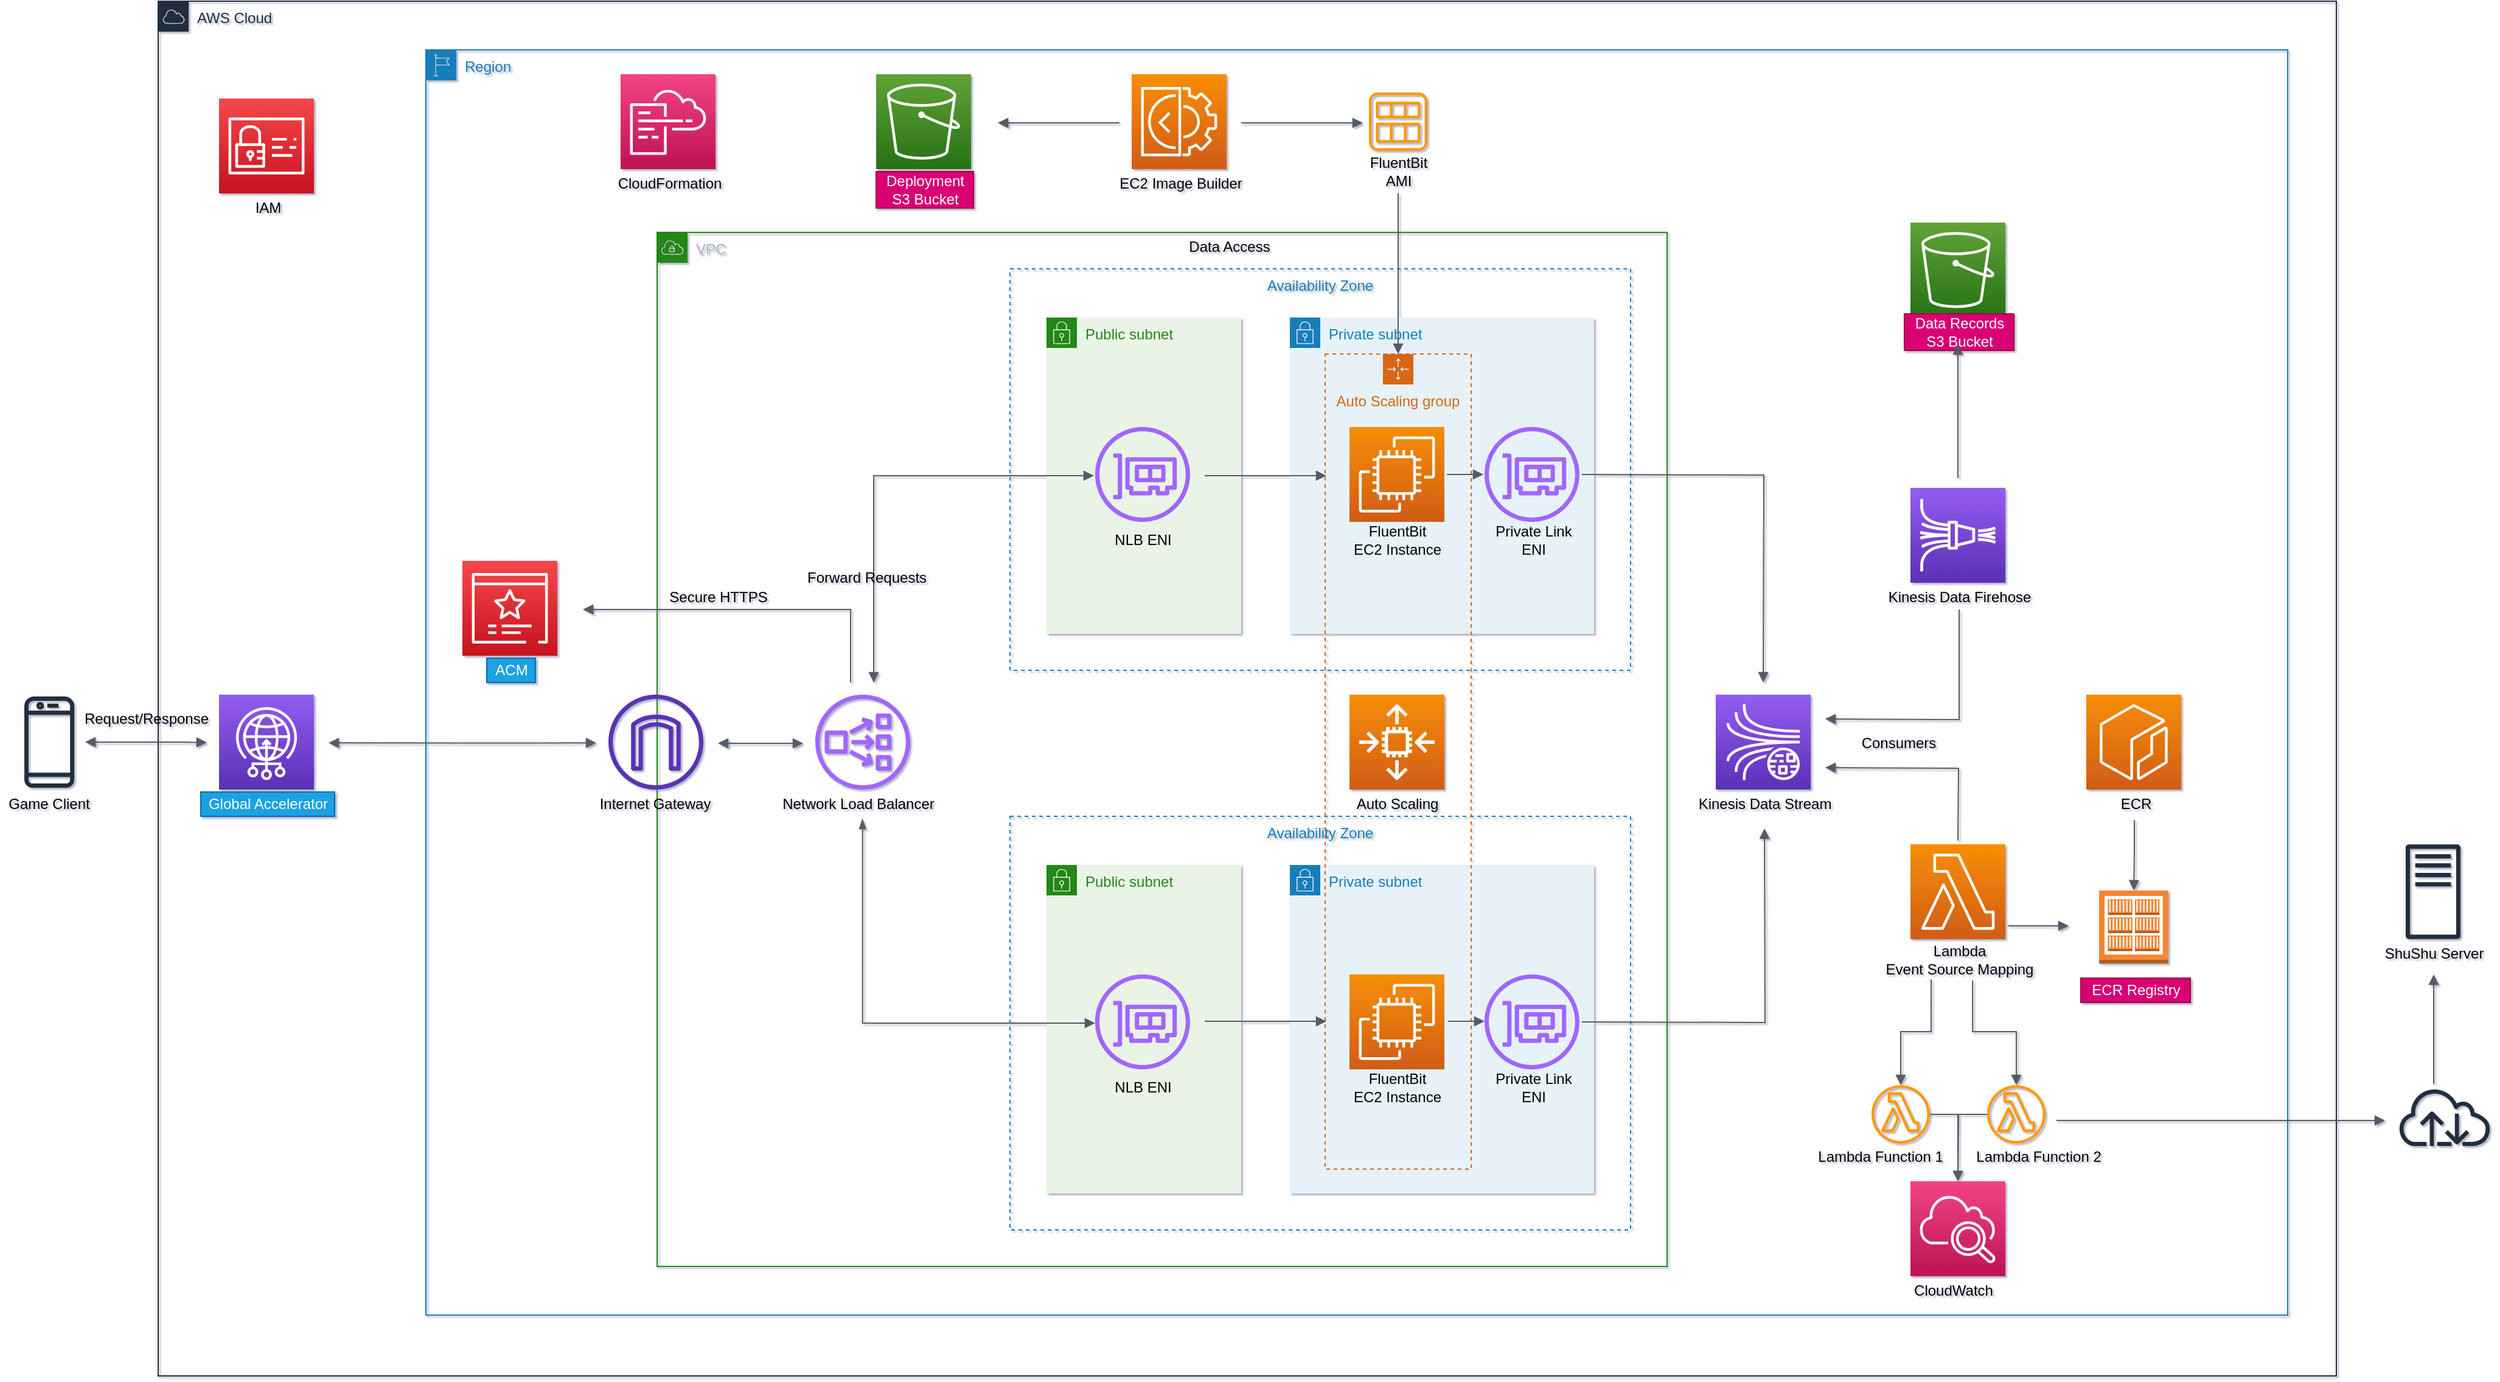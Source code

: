 <mxfile version="15.4.0" type="device"><diagram id="oM9d7TpQ21V_8b6BZ9Dz" name="Page-1"><mxGraphModel dx="1200" dy="800" grid="1" gridSize="10" guides="1" tooltips="1" connect="1" arrows="1" fold="1" page="1" pageScale="1" pageWidth="200000" pageHeight="200000" math="0" shadow="1"><root><mxCell id="0"/><mxCell id="cVVjXSTc7VcKOAbmypUB-45" value="Layer 0 - AWS" style="locked=1;" parent="0"/><mxCell id="cVVjXSTc7VcKOAbmypUB-49" value="AWS Cloud" style="points=[[0,0],[0.25,0],[0.5,0],[0.75,0],[1,0],[1,0.25],[1,0.5],[1,0.75],[1,1],[0.75,1],[0.5,1],[0.25,1],[0,1],[0,0.75],[0,0.5],[0,0.25]];outlineConnect=0;gradientColor=none;html=1;whiteSpace=wrap;fontSize=12;fontStyle=0;shape=mxgraph.aws4.group;grIcon=mxgraph.aws4.group_aws_cloud;strokeColor=#232F3E;fillColor=none;verticalAlign=top;align=left;spacingLeft=30;fontColor=#232F3E;dashed=0;shadow=0;" parent="cVVjXSTc7VcKOAbmypUB-45" vertex="1"><mxGeometry x="2270" y="1240" width="1790" height="1130" as="geometry"/></mxCell><mxCell id="WE5srLcFB4wfGxk5OwJe-24" value="" style="sketch=0;outlineConnect=0;fontColor=#232F3E;gradientColor=none;fillColor=#232F3E;strokeColor=none;dashed=0;verticalLabelPosition=bottom;verticalAlign=top;align=center;html=1;fontSize=12;fontStyle=0;aspect=fixed;pointerEvents=1;shape=mxgraph.aws4.mobile_client;" vertex="1" parent="cVVjXSTc7VcKOAbmypUB-45"><mxGeometry x="2160" y="1810" width="41" height="78" as="geometry"/></mxCell><mxCell id="cVVjXSTc7VcKOAbmypUB-133" value="Layer 1 - Region" style="locked=1;" parent="0"/><mxCell id="cVVjXSTc7VcKOAbmypUB-134" value="Region" style="points=[[0,0],[0.25,0],[0.5,0],[0.75,0],[1,0],[1,0.25],[1,0.5],[1,0.75],[1,1],[0.75,1],[0.5,1],[0.25,1],[0,1],[0,0.75],[0,0.5],[0,0.25]];outlineConnect=0;gradientColor=none;html=1;whiteSpace=wrap;fontSize=12;fontStyle=0;shape=mxgraph.aws4.group;grIcon=mxgraph.aws4.group_region;strokeColor=#147EBA;fillColor=none;verticalAlign=top;align=left;spacingLeft=30;fontColor=#147EBA;dashed=0;shadow=0;" parent="cVVjXSTc7VcKOAbmypUB-133" vertex="1"><mxGeometry x="2490" y="1280" width="1530" height="1040" as="geometry"/></mxCell><mxCell id="WE5srLcFB4wfGxk5OwJe-25" value="" style="sketch=0;points=[[0,0,0],[0.25,0,0],[0.5,0,0],[0.75,0,0],[1,0,0],[0,1,0],[0.25,1,0],[0.5,1,0],[0.75,1,0],[1,1,0],[0,0.25,0],[0,0.5,0],[0,0.75,0],[1,0.25,0],[1,0.5,0],[1,0.75,0]];outlineConnect=0;fontColor=#232F3E;gradientColor=#F78E04;gradientDirection=north;fillColor=#D05C17;strokeColor=#ffffff;dashed=0;verticalLabelPosition=bottom;verticalAlign=top;align=center;html=1;fontSize=12;fontStyle=0;aspect=fixed;shape=mxgraph.aws4.resourceIcon;resIcon=mxgraph.aws4.ec2_image_builder;" vertex="1" parent="cVVjXSTc7VcKOAbmypUB-133"><mxGeometry x="3070" y="1300" width="78" height="78" as="geometry"/></mxCell><mxCell id="WE5srLcFB4wfGxk5OwJe-26" value="" style="sketch=0;outlineConnect=0;fontColor=#232F3E;gradientColor=none;fillColor=#FF9900;strokeColor=none;dashed=0;verticalLabelPosition=bottom;verticalAlign=top;align=center;html=1;fontSize=12;fontStyle=0;aspect=fixed;pointerEvents=1;shape=mxgraph.aws4.ami;" vertex="1" parent="cVVjXSTc7VcKOAbmypUB-133"><mxGeometry x="3265" y="1315" width="48" height="48" as="geometry"/></mxCell><mxCell id="WE5srLcFB4wfGxk5OwJe-31" value="" style="edgeStyle=orthogonalEdgeStyle;html=1;endArrow=block;elbow=vertical;startArrow=none;endFill=1;strokeColor=#545B64;rounded=0;" edge="1" parent="cVVjXSTc7VcKOAbmypUB-133"><mxGeometry width="100" relative="1" as="geometry"><mxPoint x="3160" y="1340" as="sourcePoint"/><mxPoint x="3260" y="1340" as="targetPoint"/></mxGeometry></mxCell><mxCell id="WE5srLcFB4wfGxk5OwJe-32" value="" style="edgeStyle=orthogonalEdgeStyle;html=1;endArrow=none;elbow=vertical;startArrow=block;startFill=1;strokeColor=#545B64;rounded=0;" edge="1" parent="cVVjXSTc7VcKOAbmypUB-133"><mxGeometry width="100" relative="1" as="geometry"><mxPoint x="2960" y="1340" as="sourcePoint"/><mxPoint x="3060" y="1340" as="targetPoint"/></mxGeometry></mxCell><mxCell id="cVVjXSTc7VcKOAbmypUB-46" value="Layer 2 - VPC" style="locked=1;" parent="0"/><mxCell id="cVVjXSTc7VcKOAbmypUB-52" value="VPC" style="points=[[0,0],[0.25,0],[0.5,0],[0.75,0],[1,0],[1,0.25],[1,0.5],[1,0.75],[1,1],[0.75,1],[0.5,1],[0.25,1],[0,1],[0,0.75],[0,0.5],[0,0.25]];outlineConnect=0;gradientColor=none;html=1;whiteSpace=wrap;fontSize=12;fontStyle=0;shape=mxgraph.aws4.group;grIcon=mxgraph.aws4.group_vpc;strokeColor=#248814;fillColor=none;verticalAlign=top;align=left;spacingLeft=30;fontColor=#AAB7B8;dashed=0;shadow=0;" parent="cVVjXSTc7VcKOAbmypUB-46" vertex="1"><mxGeometry x="2680" y="1430" width="830" height="850" as="geometry"/></mxCell><mxCell id="cVVjXSTc7VcKOAbmypUB-47" value="Layer 3 - AZs" style="locked=1;" parent="0"/><mxCell id="cVVjXSTc7VcKOAbmypUB-53" value="Availability Zone" style="fillColor=none;strokeColor=#147EBA;dashed=1;verticalAlign=top;fontStyle=0;fontColor=#147EBA;shadow=0;" parent="cVVjXSTc7VcKOAbmypUB-47" vertex="1"><mxGeometry x="2970" y="1460" width="510" height="330" as="geometry"/></mxCell><mxCell id="cVVjXSTc7VcKOAbmypUB-69" value="Availability Zone" style="fillColor=none;strokeColor=#147EBA;dashed=1;verticalAlign=top;fontStyle=0;fontColor=#147EBA;shadow=0;" parent="cVVjXSTc7VcKOAbmypUB-47" vertex="1"><mxGeometry x="2970" y="1910" width="510" height="340" as="geometry"/></mxCell><mxCell id="cVVjXSTc7VcKOAbmypUB-48" value="Layer 4 - Subnets" style="locked=1;" parent="0"/><mxCell id="cVVjXSTc7VcKOAbmypUB-57" value="Public subnet" style="points=[[0,0],[0.25,0],[0.5,0],[0.75,0],[1,0],[1,0.25],[1,0.5],[1,0.75],[1,1],[0.75,1],[0.5,1],[0.25,1],[0,1],[0,0.75],[0,0.5],[0,0.25]];outlineConnect=0;gradientColor=none;html=1;whiteSpace=wrap;fontSize=12;fontStyle=0;shape=mxgraph.aws4.group;grIcon=mxgraph.aws4.group_security_group;grStroke=0;strokeColor=#248814;fillColor=#E9F3E6;verticalAlign=top;align=left;spacingLeft=30;fontColor=#248814;dashed=0;shadow=0;" parent="cVVjXSTc7VcKOAbmypUB-48" vertex="1"><mxGeometry x="3000" y="1500" width="160" height="260" as="geometry"/></mxCell><mxCell id="cVVjXSTc7VcKOAbmypUB-58" value="Private subnet" style="points=[[0,0],[0.25,0],[0.5,0],[0.75,0],[1,0],[1,0.25],[1,0.5],[1,0.75],[1,1],[0.75,1],[0.5,1],[0.25,1],[0,1],[0,0.75],[0,0.5],[0,0.25]];outlineConnect=0;gradientColor=none;html=1;whiteSpace=wrap;fontSize=12;fontStyle=0;shape=mxgraph.aws4.group;grIcon=mxgraph.aws4.group_security_group;grStroke=0;strokeColor=#147EBA;fillColor=#E6F2F8;verticalAlign=top;align=left;spacingLeft=30;fontColor=#147EBA;dashed=0;shadow=0;" parent="cVVjXSTc7VcKOAbmypUB-48" vertex="1"><mxGeometry x="3200" y="1500" width="250" height="260" as="geometry"/></mxCell><mxCell id="cVVjXSTc7VcKOAbmypUB-70" value="Private subnet" style="points=[[0,0],[0.25,0],[0.5,0],[0.75,0],[1,0],[1,0.25],[1,0.5],[1,0.75],[1,1],[0.75,1],[0.5,1],[0.25,1],[0,1],[0,0.75],[0,0.5],[0,0.25]];outlineConnect=0;gradientColor=none;html=1;whiteSpace=wrap;fontSize=12;fontStyle=0;shape=mxgraph.aws4.group;grIcon=mxgraph.aws4.group_security_group;grStroke=0;strokeColor=#147EBA;fillColor=#E6F2F8;verticalAlign=top;align=left;spacingLeft=30;fontColor=#147EBA;dashed=0;shadow=0;" parent="cVVjXSTc7VcKOAbmypUB-48" vertex="1"><mxGeometry x="3200" y="1950" width="250" height="270" as="geometry"/></mxCell><mxCell id="cVVjXSTc7VcKOAbmypUB-96" value="Public subnet" style="points=[[0,0],[0.25,0],[0.5,0],[0.75,0],[1,0],[1,0.25],[1,0.5],[1,0.75],[1,1],[0.75,1],[0.5,1],[0.25,1],[0,1],[0,0.75],[0,0.5],[0,0.25]];outlineConnect=0;gradientColor=none;html=1;whiteSpace=wrap;fontSize=12;fontStyle=0;shape=mxgraph.aws4.group;grIcon=mxgraph.aws4.group_security_group;grStroke=0;strokeColor=#248814;fillColor=#E9F3E6;verticalAlign=top;align=left;spacingLeft=30;fontColor=#248814;dashed=0;shadow=0;" parent="cVVjXSTc7VcKOAbmypUB-48" vertex="1"><mxGeometry x="3000" y="1950" width="160" height="270" as="geometry"/></mxCell><mxCell id="cVVjXSTc7VcKOAbmypUB-60" value="Layer 5 - ASGs" style="locked=1;" parent="0"/><mxCell id="cVVjXSTc7VcKOAbmypUB-61" value="Auto Scaling group" style="points=[[0,0],[0.25,0],[0.5,0],[0.75,0],[1,0],[1,0.25],[1,0.5],[1,0.75],[1,1],[0.75,1],[0.5,1],[0.25,1],[0,1],[0,0.75],[0,0.5],[0,0.25]];outlineConnect=0;gradientColor=none;html=1;whiteSpace=wrap;fontSize=12;fontStyle=0;shape=mxgraph.aws4.groupCenter;grIcon=mxgraph.aws4.group_auto_scaling_group;grStroke=1;strokeColor=#D86613;fillColor=none;verticalAlign=top;align=center;fontColor=#D86613;dashed=1;spacingTop=25;shadow=0;" parent="cVVjXSTc7VcKOAbmypUB-60" vertex="1"><mxGeometry x="3229" y="1530" width="120" height="670" as="geometry"/></mxCell><mxCell id="cVVjXSTc7VcKOAbmypUB-62" value="Layer 6 - Services" style="" parent="0"/><mxCell id="cVVjXSTc7VcKOAbmypUB-65" value="" style="outlineConnect=0;fontColor=#232F3E;gradientColor=#F78E04;gradientDirection=north;fillColor=#D05C17;strokeColor=#ffffff;dashed=0;verticalLabelPosition=bottom;verticalAlign=top;align=center;html=1;fontSize=12;fontStyle=0;aspect=fixed;shape=mxgraph.aws4.resourceIcon;resIcon=mxgraph.aws4.ec2;shadow=0;" parent="cVVjXSTc7VcKOAbmypUB-62" vertex="1"><mxGeometry x="3249" y="1590" width="78" height="78" as="geometry"/></mxCell><mxCell id="cVVjXSTc7VcKOAbmypUB-106" value="" style="outlineConnect=0;fontColor=#232F3E;gradientColor=#F78E04;gradientDirection=north;fillColor=#D05C17;strokeColor=#ffffff;dashed=0;verticalLabelPosition=bottom;verticalAlign=top;align=center;html=1;fontSize=12;fontStyle=0;aspect=fixed;shape=mxgraph.aws4.resourceIcon;resIcon=mxgraph.aws4.ec2;shadow=0;" parent="cVVjXSTc7VcKOAbmypUB-62" vertex="1"><mxGeometry x="3249" y="2040" width="78" height="78" as="geometry"/></mxCell><mxCell id="cVVjXSTc7VcKOAbmypUB-111" value="" style="outlineConnect=0;fontColor=#232F3E;gradientColor=#F78E04;gradientDirection=north;fillColor=#D05C17;strokeColor=#ffffff;dashed=0;verticalLabelPosition=bottom;verticalAlign=top;align=center;html=1;fontSize=12;fontStyle=0;aspect=fixed;shape=mxgraph.aws4.resourceIcon;resIcon=mxgraph.aws4.auto_scaling2;shadow=0;" parent="cVVjXSTc7VcKOAbmypUB-62" vertex="1"><mxGeometry x="3249" y="1810" width="78" height="78" as="geometry"/></mxCell><mxCell id="cVVjXSTc7VcKOAbmypUB-130" value="" style="outlineConnect=0;fontColor=#232F3E;gradientColor=none;fillColor=#5A30B5;strokeColor=none;dashed=0;verticalLabelPosition=bottom;verticalAlign=top;align=center;html=1;fontSize=12;fontStyle=0;aspect=fixed;pointerEvents=1;shape=mxgraph.aws4.internet_gateway;shadow=0;" parent="cVVjXSTc7VcKOAbmypUB-62" vertex="1"><mxGeometry x="2640" y="1810" width="78" height="78" as="geometry"/></mxCell><mxCell id="cVVjXSTc7VcKOAbmypUB-142" value="" style="outlineConnect=0;fontColor=#232F3E;gradientColor=#60A337;gradientDirection=north;fillColor=#277116;strokeColor=#ffffff;dashed=0;verticalLabelPosition=bottom;verticalAlign=top;align=center;html=1;fontSize=12;fontStyle=0;aspect=fixed;shape=mxgraph.aws4.resourceIcon;resIcon=mxgraph.aws4.s3;shadow=0;" parent="cVVjXSTc7VcKOAbmypUB-62" vertex="1"><mxGeometry x="3710" y="1422" width="78" height="78" as="geometry"/></mxCell><mxCell id="cVVjXSTc7VcKOAbmypUB-150" value="" style="outlineConnect=0;fontColor=#232F3E;gradientColor=#F54749;gradientDirection=north;fillColor=#C7131F;strokeColor=#ffffff;dashed=0;verticalLabelPosition=bottom;verticalAlign=top;align=center;html=1;fontSize=12;fontStyle=0;aspect=fixed;shape=mxgraph.aws4.resourceIcon;resIcon=mxgraph.aws4.certificate_manager_3;shadow=0;" parent="cVVjXSTc7VcKOAbmypUB-62" vertex="1"><mxGeometry x="2520" y="1700" width="78" height="78" as="geometry"/></mxCell><mxCell id="cVVjXSTc7VcKOAbmypUB-177" value="" style="outlineConnect=0;fontColor=#232F3E;gradientColor=#F54749;gradientDirection=north;fillColor=#C7131F;strokeColor=#ffffff;dashed=0;verticalLabelPosition=bottom;verticalAlign=top;align=center;html=1;fontSize=12;fontStyle=0;aspect=fixed;shape=mxgraph.aws4.resourceIcon;resIcon=mxgraph.aws4.identity_and_access_management;shadow=0;" parent="cVVjXSTc7VcKOAbmypUB-62" vertex="1"><mxGeometry x="2320" y="1320" width="78" height="78" as="geometry"/></mxCell><mxCell id="cVVjXSTc7VcKOAbmypUB-178" value="" style="outlineConnect=0;fontColor=#232F3E;gradientColor=#F34482;gradientDirection=north;fillColor=#BC1356;strokeColor=#ffffff;dashed=0;verticalLabelPosition=bottom;verticalAlign=top;align=center;html=1;fontSize=12;fontStyle=0;aspect=fixed;shape=mxgraph.aws4.resourceIcon;resIcon=mxgraph.aws4.cloudformation;shadow=0;" parent="cVVjXSTc7VcKOAbmypUB-62" vertex="1"><mxGeometry x="2650" y="1300" width="78" height="78" as="geometry"/></mxCell><mxCell id="WE5srLcFB4wfGxk5OwJe-0" value="" style="sketch=0;outlineConnect=0;fontColor=#232F3E;gradientColor=none;fillColor=#A166FF;strokeColor=none;dashed=0;verticalLabelPosition=bottom;verticalAlign=top;align=center;html=1;fontSize=12;fontStyle=0;aspect=fixed;pointerEvents=1;shape=mxgraph.aws4.network_load_balancer;" vertex="1" parent="cVVjXSTc7VcKOAbmypUB-62"><mxGeometry x="2810" y="1810" width="78" height="78" as="geometry"/></mxCell><mxCell id="WE5srLcFB4wfGxk5OwJe-1" value="" style="sketch=0;outlineConnect=0;fontColor=#232F3E;gradientColor=none;fillColor=#A166FF;strokeColor=none;dashed=0;verticalLabelPosition=bottom;verticalAlign=top;align=center;html=1;fontSize=12;fontStyle=0;aspect=fixed;pointerEvents=1;shape=mxgraph.aws4.elastic_network_interface;" vertex="1" parent="cVVjXSTc7VcKOAbmypUB-62"><mxGeometry x="3360" y="1590" width="78" height="78" as="geometry"/></mxCell><mxCell id="WE5srLcFB4wfGxk5OwJe-2" value="" style="sketch=0;points=[[0,0,0],[0.25,0,0],[0.5,0,0],[0.75,0,0],[1,0,0],[0,1,0],[0.25,1,0],[0.5,1,0],[0.75,1,0],[1,1,0],[0,0.25,0],[0,0.5,0],[0,0.75,0],[1,0.25,0],[1,0.5,0],[1,0.75,0]];outlineConnect=0;fontColor=#232F3E;gradientColor=#945DF2;gradientDirection=north;fillColor=#5A30B5;strokeColor=#ffffff;dashed=0;verticalLabelPosition=bottom;verticalAlign=top;align=center;html=1;fontSize=12;fontStyle=0;aspect=fixed;shape=mxgraph.aws4.resourceIcon;resIcon=mxgraph.aws4.kinesis_data_streams;" vertex="1" parent="cVVjXSTc7VcKOAbmypUB-62"><mxGeometry x="3550" y="1810" width="78" height="78" as="geometry"/></mxCell><mxCell id="WE5srLcFB4wfGxk5OwJe-3" value="" style="sketch=0;points=[[0,0,0],[0.25,0,0],[0.5,0,0],[0.75,0,0],[1,0,0],[0,1,0],[0.25,1,0],[0.5,1,0],[0.75,1,0],[1,1,0],[0,0.25,0],[0,0.5,0],[0,0.75,0],[1,0.25,0],[1,0.5,0],[1,0.75,0]];outlineConnect=0;fontColor=#232F3E;gradientColor=#945DF2;gradientDirection=north;fillColor=#5A30B5;strokeColor=#ffffff;dashed=0;verticalLabelPosition=bottom;verticalAlign=top;align=center;html=1;fontSize=12;fontStyle=0;aspect=fixed;shape=mxgraph.aws4.resourceIcon;resIcon=mxgraph.aws4.kinesis_data_firehose;" vertex="1" parent="cVVjXSTc7VcKOAbmypUB-62"><mxGeometry x="3710" y="1640" width="78" height="78" as="geometry"/></mxCell><mxCell id="WE5srLcFB4wfGxk5OwJe-4" value="" style="sketch=0;points=[[0,0,0],[0.25,0,0],[0.5,0,0],[0.75,0,0],[1,0,0],[0,1,0],[0.25,1,0],[0.5,1,0],[0.75,1,0],[1,1,0],[0,0.25,0],[0,0.5,0],[0,0.75,0],[1,0.25,0],[1,0.5,0],[1,0.75,0]];outlineConnect=0;fontColor=#232F3E;gradientColor=#F78E04;gradientDirection=north;fillColor=#D05C17;strokeColor=#ffffff;dashed=0;verticalLabelPosition=bottom;verticalAlign=top;align=center;html=1;fontSize=12;fontStyle=0;aspect=fixed;shape=mxgraph.aws4.resourceIcon;resIcon=mxgraph.aws4.lambda;" vertex="1" parent="cVVjXSTc7VcKOAbmypUB-62"><mxGeometry x="3710" y="1933" width="78" height="78" as="geometry"/></mxCell><mxCell id="WE5srLcFB4wfGxk5OwJe-6" value="" style="sketch=0;outlineConnect=0;fontColor=#232F3E;gradientColor=none;fillColor=#FF9900;strokeColor=none;dashed=0;verticalLabelPosition=bottom;verticalAlign=top;align=center;html=1;fontSize=12;fontStyle=0;aspect=fixed;pointerEvents=1;shape=mxgraph.aws4.lambda_function;" vertex="1" parent="cVVjXSTc7VcKOAbmypUB-62"><mxGeometry x="3678" y="2131" width="48" height="48" as="geometry"/></mxCell><mxCell id="WE5srLcFB4wfGxk5OwJe-7" value="" style="sketch=0;outlineConnect=0;fontColor=#232F3E;gradientColor=none;fillColor=#FF9900;strokeColor=none;dashed=0;verticalLabelPosition=bottom;verticalAlign=top;align=center;html=1;fontSize=12;fontStyle=0;aspect=fixed;pointerEvents=1;shape=mxgraph.aws4.lambda_function;" vertex="1" parent="cVVjXSTc7VcKOAbmypUB-62"><mxGeometry x="3773" y="2131" width="48" height="48" as="geometry"/></mxCell><mxCell id="WE5srLcFB4wfGxk5OwJe-8" value="" style="sketch=0;outlineConnect=0;fontColor=#232F3E;gradientColor=none;fillColor=#A166FF;strokeColor=none;dashed=0;verticalLabelPosition=bottom;verticalAlign=top;align=center;html=1;fontSize=12;fontStyle=0;aspect=fixed;pointerEvents=1;shape=mxgraph.aws4.elastic_network_interface;" vertex="1" parent="cVVjXSTc7VcKOAbmypUB-62"><mxGeometry x="3360" y="2040" width="78" height="78" as="geometry"/></mxCell><mxCell id="WE5srLcFB4wfGxk5OwJe-9" value="" style="edgeStyle=orthogonalEdgeStyle;html=1;endArrow=block;elbow=vertical;startArrow=none;endFill=1;strokeColor=#545B64;rounded=0;" edge="1" parent="cVVjXSTc7VcKOAbmypUB-62"><mxGeometry width="100" relative="1" as="geometry"><mxPoint x="3329" y="1629" as="sourcePoint"/><mxPoint x="3359" y="1629" as="targetPoint"/></mxGeometry></mxCell><mxCell id="WE5srLcFB4wfGxk5OwJe-11" value="" style="edgeStyle=orthogonalEdgeStyle;html=1;endArrow=block;elbow=vertical;startArrow=none;endFill=1;strokeColor=#545B64;rounded=0;" edge="1" parent="cVVjXSTc7VcKOAbmypUB-62"><mxGeometry width="100" relative="1" as="geometry"><mxPoint x="3330" y="2078.5" as="sourcePoint"/><mxPoint x="3360" y="2078.5" as="targetPoint"/></mxGeometry></mxCell><mxCell id="WE5srLcFB4wfGxk5OwJe-12" value="" style="edgeStyle=orthogonalEdgeStyle;html=1;endArrow=none;elbow=vertical;startArrow=block;endFill=0;strokeColor=#545B64;rounded=0;startFill=1;" edge="1" parent="cVVjXSTc7VcKOAbmypUB-62" target="cVVjXSTc7VcKOAbmypUB-138"><mxGeometry width="100" relative="1" as="geometry"><mxPoint x="3640" y="1830" as="sourcePoint"/><mxPoint x="3740" y="1830" as="targetPoint"/></mxGeometry></mxCell><mxCell id="WE5srLcFB4wfGxk5OwJe-14" value="" style="edgeStyle=orthogonalEdgeStyle;html=1;endArrow=none;elbow=vertical;startArrow=block;endFill=0;strokeColor=#545B64;rounded=0;startFill=1;" edge="1" parent="cVVjXSTc7VcKOAbmypUB-62"><mxGeometry width="100" relative="1" as="geometry"><mxPoint x="3640" y="1870" as="sourcePoint"/><mxPoint x="3749" y="1930" as="targetPoint"/></mxGeometry></mxCell><mxCell id="WE5srLcFB4wfGxk5OwJe-15" value="" style="edgeStyle=orthogonalEdgeStyle;html=1;endArrow=none;elbow=vertical;startArrow=block;startFill=1;strokeColor=#545B64;rounded=0;entryX=0.336;entryY=1.033;entryDx=0;entryDy=0;entryPerimeter=0;" edge="1" parent="cVVjXSTc7VcKOAbmypUB-62" source="WE5srLcFB4wfGxk5OwJe-6" target="WE5srLcFB4wfGxk5OwJe-5"><mxGeometry width="100" relative="1" as="geometry"><mxPoint x="3670" y="2091" as="sourcePoint"/><mxPoint x="3770" y="2091" as="targetPoint"/></mxGeometry></mxCell><mxCell id="WE5srLcFB4wfGxk5OwJe-16" value="" style="edgeStyle=orthogonalEdgeStyle;html=1;endArrow=block;elbow=vertical;startArrow=none;endFill=1;strokeColor=#545B64;rounded=0;exitX=0.579;exitY=1.067;exitDx=0;exitDy=0;exitPerimeter=0;" edge="1" parent="cVVjXSTc7VcKOAbmypUB-62" source="WE5srLcFB4wfGxk5OwJe-5" target="WE5srLcFB4wfGxk5OwJe-7"><mxGeometry width="100" relative="1" as="geometry"><mxPoint x="3760" y="2071" as="sourcePoint"/><mxPoint x="3860" y="2071" as="targetPoint"/></mxGeometry></mxCell><mxCell id="WE5srLcFB4wfGxk5OwJe-17" value="" style="sketch=0;outlineConnect=0;fontColor=#232F3E;gradientColor=none;fillColor=#A166FF;strokeColor=none;dashed=0;verticalLabelPosition=bottom;verticalAlign=top;align=center;html=1;fontSize=12;fontStyle=0;aspect=fixed;pointerEvents=1;shape=mxgraph.aws4.elastic_network_interface;" vertex="1" parent="cVVjXSTc7VcKOAbmypUB-62"><mxGeometry x="3040" y="1590" width="78" height="78" as="geometry"/></mxCell><mxCell id="WE5srLcFB4wfGxk5OwJe-18" value="" style="sketch=0;outlineConnect=0;fontColor=#232F3E;gradientColor=none;fillColor=#A166FF;strokeColor=none;dashed=0;verticalLabelPosition=bottom;verticalAlign=top;align=center;html=1;fontSize=12;fontStyle=0;aspect=fixed;pointerEvents=1;shape=mxgraph.aws4.elastic_network_interface;" vertex="1" parent="cVVjXSTc7VcKOAbmypUB-62"><mxGeometry x="3040" y="2040" width="78" height="78" as="geometry"/></mxCell><mxCell id="WE5srLcFB4wfGxk5OwJe-19" value="" style="edgeStyle=orthogonalEdgeStyle;html=1;endArrow=block;elbow=vertical;startArrow=none;endFill=1;strokeColor=#545B64;rounded=0;" edge="1" parent="cVVjXSTc7VcKOAbmypUB-62"><mxGeometry width="100" relative="1" as="geometry"><mxPoint x="3130" y="1630" as="sourcePoint"/><mxPoint x="3230" y="1630" as="targetPoint"/></mxGeometry></mxCell><mxCell id="WE5srLcFB4wfGxk5OwJe-20" value="" style="edgeStyle=orthogonalEdgeStyle;html=1;endArrow=block;elbow=vertical;startArrow=none;endFill=1;strokeColor=#545B64;rounded=0;" edge="1" parent="cVVjXSTc7VcKOAbmypUB-62"><mxGeometry width="100" relative="1" as="geometry"><mxPoint x="3130" y="2078.5" as="sourcePoint"/><mxPoint x="3230" y="2078.5" as="targetPoint"/></mxGeometry></mxCell><mxCell id="WE5srLcFB4wfGxk5OwJe-21" value="" style="edgeStyle=orthogonalEdgeStyle;html=1;endArrow=none;elbow=vertical;startArrow=block;endFill=0;strokeColor=#545B64;rounded=0;startFill=1;" edge="1" parent="cVVjXSTc7VcKOAbmypUB-62"><mxGeometry width="100" relative="1" as="geometry"><mxPoint x="2619" y="1740" as="sourcePoint"/><mxPoint x="2839" y="1800" as="targetPoint"/><Array as="points"><mxPoint x="2839" y="1740"/><mxPoint x="2839" y="1800"/></Array></mxGeometry></mxCell><mxCell id="WE5srLcFB4wfGxk5OwJe-22" value="" style="sketch=0;points=[[0,0,0],[0.25,0,0],[0.5,0,0],[0.75,0,0],[1,0,0],[0,1,0],[0.25,1,0],[0.5,1,0],[0.75,1,0],[1,1,0],[0,0.25,0],[0,0.5,0],[0,0.75,0],[1,0.25,0],[1,0.5,0],[1,0.75,0]];outlineConnect=0;fontColor=#232F3E;gradientColor=#945DF2;gradientDirection=north;fillColor=#5A30B5;strokeColor=#ffffff;dashed=0;verticalLabelPosition=bottom;verticalAlign=top;align=center;html=1;fontSize=12;fontStyle=0;aspect=fixed;shape=mxgraph.aws4.resourceIcon;resIcon=mxgraph.aws4.global_accelerator;" vertex="1" parent="cVVjXSTc7VcKOAbmypUB-62"><mxGeometry x="2320" y="1810" width="78" height="78" as="geometry"/></mxCell><mxCell id="WE5srLcFB4wfGxk5OwJe-23" value="" style="sketch=0;points=[[0,0,0],[0.25,0,0],[0.5,0,0],[0.75,0,0],[1,0,0],[0,1,0],[0.25,1,0],[0.5,1,0],[0.75,1,0],[1,1,0],[0,0.25,0],[0,0.5,0],[0,0.75,0],[1,0.25,0],[1,0.5,0],[1,0.75,0]];points=[[0,0,0],[0.25,0,0],[0.5,0,0],[0.75,0,0],[1,0,0],[0,1,0],[0.25,1,0],[0.5,1,0],[0.75,1,0],[1,1,0],[0,0.25,0],[0,0.5,0],[0,0.75,0],[1,0.25,0],[1,0.5,0],[1,0.75,0]];outlineConnect=0;fontColor=#232F3E;gradientColor=#F34482;gradientDirection=north;fillColor=#BC1356;strokeColor=#ffffff;dashed=0;verticalLabelPosition=bottom;verticalAlign=top;align=center;html=1;fontSize=12;fontStyle=0;aspect=fixed;shape=mxgraph.aws4.resourceIcon;resIcon=mxgraph.aws4.cloudwatch_2;" vertex="1" parent="cVVjXSTc7VcKOAbmypUB-62"><mxGeometry x="3710" y="2210" width="78" height="78" as="geometry"/></mxCell><mxCell id="WE5srLcFB4wfGxk5OwJe-29" value="" style="outlineConnect=0;fontColor=#232F3E;gradientColor=#60A337;gradientDirection=north;fillColor=#277116;strokeColor=#ffffff;dashed=0;verticalLabelPosition=bottom;verticalAlign=top;align=center;html=1;fontSize=12;fontStyle=0;aspect=fixed;shape=mxgraph.aws4.resourceIcon;resIcon=mxgraph.aws4.s3;shadow=0;" vertex="1" parent="cVVjXSTc7VcKOAbmypUB-62"><mxGeometry x="2860" y="1300" width="78" height="78" as="geometry"/></mxCell><mxCell id="WE5srLcFB4wfGxk5OwJe-42" value="" style="edgeStyle=orthogonalEdgeStyle;html=1;endArrow=block;elbow=vertical;startArrow=none;endFill=1;strokeColor=#545B64;rounded=0;" edge="1" parent="cVVjXSTc7VcKOAbmypUB-62"><mxGeometry width="100" relative="1" as="geometry"><mxPoint x="3790" y="2000" as="sourcePoint"/><mxPoint x="3840" y="2000" as="targetPoint"/></mxGeometry></mxCell><mxCell id="WE5srLcFB4wfGxk5OwJe-43" value="" style="outlineConnect=0;dashed=0;verticalLabelPosition=bottom;verticalAlign=top;align=center;html=1;shape=mxgraph.aws3.ecr_registry;fillColor=#F58534;gradientColor=none;" vertex="1" parent="cVVjXSTc7VcKOAbmypUB-62"><mxGeometry x="3865" y="1971" width="57" height="60" as="geometry"/></mxCell><mxCell id="WE5srLcFB4wfGxk5OwJe-46" value="" style="sketch=0;points=[[0,0,0],[0.25,0,0],[0.5,0,0],[0.75,0,0],[1,0,0],[0,1,0],[0.25,1,0],[0.5,1,0],[0.75,1,0],[1,1,0],[0,0.25,0],[0,0.5,0],[0,0.75,0],[1,0.25,0],[1,0.5,0],[1,0.75,0]];outlineConnect=0;fontColor=#232F3E;gradientColor=#F78E04;gradientDirection=north;fillColor=#D05C17;strokeColor=#ffffff;dashed=0;verticalLabelPosition=bottom;verticalAlign=top;align=center;html=1;fontSize=12;fontStyle=0;aspect=fixed;shape=mxgraph.aws4.resourceIcon;resIcon=mxgraph.aws4.ecr;" vertex="1" parent="cVVjXSTc7VcKOAbmypUB-62"><mxGeometry x="3854.5" y="1810" width="78" height="78" as="geometry"/></mxCell><mxCell id="WE5srLcFB4wfGxk5OwJe-48" value="" style="edgeStyle=orthogonalEdgeStyle;html=1;endArrow=block;elbow=vertical;startArrow=none;endFill=1;strokeColor=#545B64;rounded=0;exitX=0.475;exitY=1.15;exitDx=0;exitDy=0;exitPerimeter=0;" edge="1" parent="cVVjXSTc7VcKOAbmypUB-62" source="WE5srLcFB4wfGxk5OwJe-47" target="WE5srLcFB4wfGxk5OwJe-43"><mxGeometry width="100" relative="1" as="geometry"><mxPoint x="3880" y="1930" as="sourcePoint"/><mxPoint x="3980" y="1930" as="targetPoint"/></mxGeometry></mxCell><mxCell id="WE5srLcFB4wfGxk5OwJe-56" value="" style="sketch=0;outlineConnect=0;fontColor=#232F3E;gradientColor=none;fillColor=#232F3E;strokeColor=none;dashed=0;verticalLabelPosition=bottom;verticalAlign=top;align=center;html=1;fontSize=12;fontStyle=0;aspect=fixed;pointerEvents=1;shape=mxgraph.aws4.traditional_server;" vertex="1" parent="cVVjXSTc7VcKOAbmypUB-62"><mxGeometry x="4117" y="1933" width="45" height="78" as="geometry"/></mxCell><mxCell id="WE5srLcFB4wfGxk5OwJe-57" value="" style="sketch=0;outlineConnect=0;fontColor=#232F3E;gradientColor=none;fillColor=#232F3E;strokeColor=none;dashed=0;verticalLabelPosition=bottom;verticalAlign=top;align=center;html=1;fontSize=12;fontStyle=0;aspect=fixed;pointerEvents=1;shape=mxgraph.aws4.internet;" vertex="1" parent="cVVjXSTc7VcKOAbmypUB-62"><mxGeometry x="4110" y="2133" width="78" height="48" as="geometry"/></mxCell><mxCell id="WE5srLcFB4wfGxk5OwJe-59" value="" style="edgeStyle=orthogonalEdgeStyle;html=1;endArrow=block;elbow=vertical;startArrow=none;endFill=1;strokeColor=#545B64;rounded=0;" edge="1" parent="cVVjXSTc7VcKOAbmypUB-62"><mxGeometry width="100" relative="1" as="geometry"><mxPoint x="3830" y="2160" as="sourcePoint"/><mxPoint x="4100" y="2160" as="targetPoint"/></mxGeometry></mxCell><mxCell id="WE5srLcFB4wfGxk5OwJe-61" value="" style="edgeStyle=orthogonalEdgeStyle;html=1;endArrow=block;elbow=vertical;startArrow=none;endFill=1;strokeColor=#545B64;rounded=0;" edge="1" parent="cVVjXSTc7VcKOAbmypUB-62"><mxGeometry width="100" relative="1" as="geometry"><mxPoint x="4140" y="2130" as="sourcePoint"/><mxPoint x="4140" y="2040" as="targetPoint"/></mxGeometry></mxCell><mxCell id="cVVjXSTc7VcKOAbmypUB-68" value="Layer 7 - Texts &amp; Arrows" style="" parent="0"/><mxCell id="cVVjXSTc7VcKOAbmypUB-97" value="FluentBit&lt;br&gt;EC2 Instance" style="text;html=1;resizable=0;autosize=1;align=center;verticalAlign=middle;points=[];fillColor=none;strokeColor=none;rounded=0;shadow=0;" parent="cVVjXSTc7VcKOAbmypUB-68" vertex="1"><mxGeometry x="3243" y="1668" width="90" height="30" as="geometry"/></mxCell><mxCell id="cVVjXSTc7VcKOAbmypUB-98" value="" style="edgeStyle=orthogonalEdgeStyle;html=1;endArrow=block;elbow=vertical;startArrow=none;endFill=1;strokeColor=#545B64;rounded=0;" parent="cVVjXSTc7VcKOAbmypUB-68" edge="1"><mxGeometry width="100" relative="1" as="geometry"><mxPoint x="3440" y="1629" as="sourcePoint"/><mxPoint x="3589" y="1800" as="targetPoint"/></mxGeometry></mxCell><mxCell id="cVVjXSTc7VcKOAbmypUB-107" value="FluentBit&lt;br&gt;EC2 Instance" style="text;html=1;resizable=0;autosize=1;align=center;verticalAlign=middle;points=[];fillColor=none;strokeColor=none;rounded=0;shadow=0;" parent="cVVjXSTc7VcKOAbmypUB-68" vertex="1"><mxGeometry x="3243" y="2118" width="90" height="30" as="geometry"/></mxCell><mxCell id="cVVjXSTc7VcKOAbmypUB-108" value="" style="edgeStyle=orthogonalEdgeStyle;html=1;endArrow=block;elbow=vertical;startArrow=none;endFill=1;strokeColor=#545B64;rounded=0;" parent="cVVjXSTc7VcKOAbmypUB-68" edge="1"><mxGeometry width="100" relative="1" as="geometry"><mxPoint x="3440" y="2079" as="sourcePoint"/><mxPoint x="3590" y="1920" as="targetPoint"/></mxGeometry></mxCell><mxCell id="cVVjXSTc7VcKOAbmypUB-109" value="Kinesis Data Stream" style="text;html=1;resizable=0;autosize=1;align=center;verticalAlign=middle;points=[];fillColor=none;strokeColor=none;rounded=0;shadow=0;" parent="cVVjXSTc7VcKOAbmypUB-68" vertex="1"><mxGeometry x="3530" y="1890" width="120" height="20" as="geometry"/></mxCell><mxCell id="cVVjXSTc7VcKOAbmypUB-113" value="Auto Scaling" style="text;html=1;resizable=0;autosize=1;align=center;verticalAlign=middle;points=[];fillColor=none;strokeColor=none;rounded=0;shadow=0;" parent="cVVjXSTc7VcKOAbmypUB-68" vertex="1"><mxGeometry x="3248" y="1890" width="80" height="20" as="geometry"/></mxCell><mxCell id="cVVjXSTc7VcKOAbmypUB-122" value="" style="edgeStyle=orthogonalEdgeStyle;html=1;endArrow=block;elbow=vertical;startArrow=block;endFill=1;strokeColor=#545B64;rounded=0;startFill=1;" parent="cVVjXSTc7VcKOAbmypUB-68" edge="1"><mxGeometry width="100" relative="1" as="geometry"><mxPoint x="2858" y="1800" as="sourcePoint"/><mxPoint x="3039" y="1630" as="targetPoint"/><Array as="points"><mxPoint x="2858" y="1630"/></Array></mxGeometry></mxCell><mxCell id="cVVjXSTc7VcKOAbmypUB-123" value="Network Load Balancer" style="text;html=1;resizable=0;autosize=1;align=center;verticalAlign=middle;points=[];fillColor=none;strokeColor=none;rounded=0;shadow=0;" parent="cVVjXSTc7VcKOAbmypUB-68" vertex="1"><mxGeometry x="2775" y="1890" width="140" height="20" as="geometry"/></mxCell><mxCell id="cVVjXSTc7VcKOAbmypUB-124" value="" style="edgeStyle=orthogonalEdgeStyle;html=1;endArrow=block;elbow=vertical;startArrow=blockThin;endFill=1;strokeColor=#545B64;rounded=0;exitX=0.527;exitY=1.1;exitDx=0;exitDy=0;exitPerimeter=0;startFill=1;" parent="cVVjXSTc7VcKOAbmypUB-68" source="cVVjXSTc7VcKOAbmypUB-123" edge="1" target="WE5srLcFB4wfGxk5OwJe-18"><mxGeometry width="100" relative="1" as="geometry"><mxPoint x="2849" y="1920" as="sourcePoint"/><mxPoint x="3240" y="2080" as="targetPoint"/><Array as="points"><mxPoint x="2849" y="2080"/></Array></mxGeometry></mxCell><mxCell id="cVVjXSTc7VcKOAbmypUB-126" value="Forward Requests" style="text;html=1;resizable=0;autosize=1;align=center;verticalAlign=middle;points=[];fillColor=none;strokeColor=none;rounded=0;shadow=0;" parent="cVVjXSTc7VcKOAbmypUB-68" vertex="1"><mxGeometry x="2797" y="1704" width="110" height="20" as="geometry"/></mxCell><mxCell id="cVVjXSTc7VcKOAbmypUB-132" value="" style="edgeStyle=orthogonalEdgeStyle;html=1;endArrow=block;elbow=vertical;startArrow=block;startFill=1;endFill=1;strokeColor=#545B64;rounded=0;" parent="cVVjXSTc7VcKOAbmypUB-68" edge="1"><mxGeometry width="100" relative="1" as="geometry"><mxPoint x="2730" y="1850" as="sourcePoint"/><mxPoint x="2800" y="1850" as="targetPoint"/></mxGeometry></mxCell><mxCell id="cVVjXSTc7VcKOAbmypUB-136" value="Internet Gateway" style="text;html=1;resizable=0;autosize=1;align=center;verticalAlign=middle;points=[];fillColor=none;strokeColor=none;rounded=0;shadow=0;" parent="cVVjXSTc7VcKOAbmypUB-68" vertex="1"><mxGeometry x="2623" y="1890" width="110" height="20" as="geometry"/></mxCell><mxCell id="cVVjXSTc7VcKOAbmypUB-138" value="Kinesis Data Firehose" style="text;html=1;resizable=0;autosize=1;align=center;verticalAlign=middle;points=[];fillColor=none;strokeColor=none;rounded=0;shadow=0;" parent="cVVjXSTc7VcKOAbmypUB-68" vertex="1"><mxGeometry x="3685" y="1720" width="130" height="20" as="geometry"/></mxCell><mxCell id="cVVjXSTc7VcKOAbmypUB-144" value="Data Records&lt;br&gt;S3 Bucket" style="text;html=1;resizable=0;autosize=1;align=center;verticalAlign=middle;points=[];fillColor=#d80073;strokeColor=#A50040;rounded=0;shadow=0;fontColor=#ffffff;" parent="cVVjXSTc7VcKOAbmypUB-68" vertex="1"><mxGeometry x="3705" y="1497" width="90" height="30" as="geometry"/></mxCell><mxCell id="cVVjXSTc7VcKOAbmypUB-146" value="" style="edgeStyle=orthogonalEdgeStyle;html=1;endArrow=none;elbow=vertical;startArrow=block;startFill=1;strokeColor=#545B64;rounded=0;endFill=0;" parent="cVVjXSTc7VcKOAbmypUB-68" edge="1"><mxGeometry width="100" relative="1" as="geometry"><mxPoint x="3749" y="1522" as="sourcePoint"/><mxPoint x="3749" y="1632" as="targetPoint"/><Array as="points"/></mxGeometry></mxCell><mxCell id="cVVjXSTc7VcKOAbmypUB-149" value="Data Access" style="text;html=1;resizable=0;autosize=1;align=center;verticalAlign=middle;points=[];fillColor=none;strokeColor=none;rounded=0;shadow=0;" parent="cVVjXSTc7VcKOAbmypUB-68" vertex="1"><mxGeometry x="3110" y="1432" width="80" height="20" as="geometry"/></mxCell><mxCell id="cVVjXSTc7VcKOAbmypUB-151" value="ACM" style="text;html=1;resizable=0;autosize=1;align=center;verticalAlign=middle;points=[];fillColor=#1ba1e2;strokeColor=#006EAF;rounded=0;shadow=0;fontColor=#ffffff;" parent="cVVjXSTc7VcKOAbmypUB-68" vertex="1"><mxGeometry x="2540" y="1780" width="40" height="20" as="geometry"/></mxCell><mxCell id="cVVjXSTc7VcKOAbmypUB-156" value="Global Accelerator" style="text;html=1;resizable=0;autosize=1;align=center;verticalAlign=middle;points=[];fillColor=#1ba1e2;strokeColor=#006EAF;rounded=0;shadow=0;fontColor=#ffffff;" parent="cVVjXSTc7VcKOAbmypUB-68" vertex="1"><mxGeometry x="2305" y="1890" width="110" height="20" as="geometry"/></mxCell><mxCell id="cVVjXSTc7VcKOAbmypUB-158" value="Secure HTTPS" style="text;html=1;resizable=0;autosize=1;align=center;verticalAlign=middle;points=[];fillColor=none;strokeColor=none;rounded=0;shadow=0;" parent="cVVjXSTc7VcKOAbmypUB-68" vertex="1"><mxGeometry x="2680" y="1720" width="100" height="20" as="geometry"/></mxCell><mxCell id="cVVjXSTc7VcKOAbmypUB-159" value="" style="edgeStyle=orthogonalEdgeStyle;html=1;endArrow=block;elbow=vertical;startArrow=block;startFill=1;endFill=1;strokeColor=#545B64;rounded=0;" parent="cVVjXSTc7VcKOAbmypUB-68" edge="1"><mxGeometry width="100" relative="1" as="geometry"><mxPoint x="2410" y="1849.67" as="sourcePoint"/><mxPoint x="2630" y="1849.67" as="targetPoint"/><Array as="points"><mxPoint x="2580" y="1849.67"/><mxPoint x="2580" y="1849.67"/></Array></mxGeometry></mxCell><mxCell id="cVVjXSTc7VcKOAbmypUB-169" value="" style="edgeStyle=orthogonalEdgeStyle;html=1;endArrow=block;elbow=vertical;startArrow=block;endFill=1;strokeColor=#545B64;rounded=0;startFill=1;" parent="cVVjXSTc7VcKOAbmypUB-68" edge="1"><mxGeometry width="100" relative="1" as="geometry"><mxPoint x="2210" y="1849" as="sourcePoint"/><mxPoint x="2310" y="1849.33" as="targetPoint"/><Array as="points"><mxPoint x="2290" y="1849"/><mxPoint x="2290" y="1849"/></Array></mxGeometry></mxCell><mxCell id="cVVjXSTc7VcKOAbmypUB-173" value="Game Client" style="text;html=1;resizable=0;autosize=1;align=center;verticalAlign=middle;points=[];fillColor=none;strokeColor=none;rounded=0;shadow=0;" parent="cVVjXSTc7VcKOAbmypUB-68" vertex="1"><mxGeometry x="2140" y="1890" width="80" height="20" as="geometry"/></mxCell><mxCell id="cVVjXSTc7VcKOAbmypUB-175" value="Request/Response" style="text;html=1;resizable=0;autosize=1;align=center;verticalAlign=middle;points=[];fillColor=none;strokeColor=none;rounded=0;shadow=0;" parent="cVVjXSTc7VcKOAbmypUB-68" vertex="1"><mxGeometry x="2200" y="1820" width="120" height="20" as="geometry"/></mxCell><mxCell id="cVVjXSTc7VcKOAbmypUB-179" value="IAM" style="text;html=1;resizable=0;autosize=1;align=center;verticalAlign=middle;points=[];fillColor=none;strokeColor=none;rounded=0;shadow=0;" parent="cVVjXSTc7VcKOAbmypUB-68" vertex="1"><mxGeometry x="2340" y="1400" width="40" height="20" as="geometry"/></mxCell><mxCell id="cVVjXSTc7VcKOAbmypUB-180" value="CloudFormation" style="text;html=1;resizable=0;autosize=1;align=center;verticalAlign=middle;points=[];fillColor=none;strokeColor=none;rounded=0;shadow=0;" parent="cVVjXSTc7VcKOAbmypUB-68" vertex="1"><mxGeometry x="2640" y="1380" width="100" height="20" as="geometry"/></mxCell><mxCell id="WE5srLcFB4wfGxk5OwJe-5" value="Lambda&lt;br&gt;Event Source Mapping" style="text;html=1;resizable=0;autosize=1;align=center;verticalAlign=middle;points=[];fillColor=none;strokeColor=none;rounded=0;shadow=0;" vertex="1" parent="cVVjXSTc7VcKOAbmypUB-68"><mxGeometry x="3680" y="2013" width="140" height="30" as="geometry"/></mxCell><mxCell id="WE5srLcFB4wfGxk5OwJe-27" value="EC2 Image Builder" style="text;html=1;resizable=0;autosize=1;align=center;verticalAlign=middle;points=[];fillColor=none;strokeColor=none;rounded=0;shadow=0;" vertex="1" parent="cVVjXSTc7VcKOAbmypUB-68"><mxGeometry x="3050" y="1380" width="120" height="20" as="geometry"/></mxCell><mxCell id="WE5srLcFB4wfGxk5OwJe-28" value="FluentBit&lt;br&gt;AMI" style="text;html=1;resizable=0;autosize=1;align=center;verticalAlign=middle;points=[];fillColor=none;strokeColor=none;rounded=0;shadow=0;" vertex="1" parent="cVVjXSTc7VcKOAbmypUB-68"><mxGeometry x="3259" y="1365" width="60" height="30" as="geometry"/></mxCell><mxCell id="WE5srLcFB4wfGxk5OwJe-30" value="Deployment&lt;br&gt;S3 Bucket" style="text;html=1;resizable=0;autosize=1;align=center;verticalAlign=middle;points=[];fillColor=#d80073;strokeColor=#A50040;rounded=0;shadow=0;fontColor=#ffffff;" vertex="1" parent="cVVjXSTc7VcKOAbmypUB-68"><mxGeometry x="2860" y="1380" width="80" height="30" as="geometry"/></mxCell><mxCell id="WE5srLcFB4wfGxk5OwJe-34" value="NLB ENI" style="text;html=1;resizable=0;autosize=1;align=center;verticalAlign=middle;points=[];fillColor=none;strokeColor=none;rounded=0;shadow=0;" vertex="1" parent="cVVjXSTc7VcKOAbmypUB-68"><mxGeometry x="3049" y="1673" width="60" height="20" as="geometry"/></mxCell><mxCell id="WE5srLcFB4wfGxk5OwJe-35" value="NLB ENI" style="text;html=1;resizable=0;autosize=1;align=center;verticalAlign=middle;points=[];fillColor=none;strokeColor=none;rounded=0;shadow=0;" vertex="1" parent="cVVjXSTc7VcKOAbmypUB-68"><mxGeometry x="3049" y="2123" width="60" height="20" as="geometry"/></mxCell><mxCell id="WE5srLcFB4wfGxk5OwJe-36" value="Private Link&lt;br&gt;ENI" style="text;html=1;resizable=0;autosize=1;align=center;verticalAlign=middle;points=[];fillColor=none;strokeColor=none;rounded=0;shadow=0;" vertex="1" parent="cVVjXSTc7VcKOAbmypUB-68"><mxGeometry x="3360" y="2118" width="80" height="30" as="geometry"/></mxCell><mxCell id="WE5srLcFB4wfGxk5OwJe-37" value="Private Link&lt;br&gt;ENI" style="text;html=1;resizable=0;autosize=1;align=center;verticalAlign=middle;points=[];fillColor=none;strokeColor=none;rounded=0;shadow=0;" vertex="1" parent="cVVjXSTc7VcKOAbmypUB-68"><mxGeometry x="3360" y="1668" width="80" height="30" as="geometry"/></mxCell><mxCell id="WE5srLcFB4wfGxk5OwJe-41" value="ECR Registry" style="text;html=1;resizable=0;autosize=1;align=center;verticalAlign=middle;points=[];fillColor=#d80073;strokeColor=#A50040;rounded=0;shadow=0;fontColor=#ffffff;" vertex="1" parent="cVVjXSTc7VcKOAbmypUB-68"><mxGeometry x="3850" y="2043" width="90" height="20" as="geometry"/></mxCell><mxCell id="WE5srLcFB4wfGxk5OwJe-47" value="ECR" style="text;html=1;resizable=0;autosize=1;align=center;verticalAlign=middle;points=[];fillColor=none;strokeColor=none;rounded=0;shadow=0;" vertex="1" parent="cVVjXSTc7VcKOAbmypUB-68"><mxGeometry x="3875" y="1890" width="40" height="20" as="geometry"/></mxCell><mxCell id="WE5srLcFB4wfGxk5OwJe-49" value="Consumers" style="text;html=1;resizable=0;autosize=1;align=center;verticalAlign=middle;points=[];fillColor=none;strokeColor=none;rounded=0;shadow=0;" vertex="1" parent="cVVjXSTc7VcKOAbmypUB-68"><mxGeometry x="3660" y="1840" width="80" height="20" as="geometry"/></mxCell><mxCell id="WE5srLcFB4wfGxk5OwJe-50" value="" style="edgeStyle=orthogonalEdgeStyle;html=1;endArrow=block;elbow=vertical;startArrow=none;endFill=1;strokeColor=#545B64;rounded=0;exitX=0.5;exitY=1.1;exitDx=0;exitDy=0;exitPerimeter=0;" edge="1" parent="cVVjXSTc7VcKOAbmypUB-68" source="WE5srLcFB4wfGxk5OwJe-28" target="cVVjXSTc7VcKOAbmypUB-61"><mxGeometry width="100" relative="1" as="geometry"><mxPoint x="3320" y="1380" as="sourcePoint"/><mxPoint x="3390" y="1410" as="targetPoint"/></mxGeometry></mxCell><mxCell id="WE5srLcFB4wfGxk5OwJe-51" value="CloudWatch" style="text;html=1;resizable=0;autosize=1;align=center;verticalAlign=middle;points=[];fillColor=none;strokeColor=none;rounded=0;shadow=0;" vertex="1" parent="cVVjXSTc7VcKOAbmypUB-68"><mxGeometry x="3705" y="2290" width="80" height="20" as="geometry"/></mxCell><mxCell id="WE5srLcFB4wfGxk5OwJe-52" value="" style="edgeStyle=orthogonalEdgeStyle;html=1;endArrow=block;elbow=vertical;startArrow=none;endFill=1;strokeColor=#545B64;rounded=0;" edge="1" parent="cVVjXSTc7VcKOAbmypUB-68" source="WE5srLcFB4wfGxk5OwJe-6"><mxGeometry width="100" relative="1" as="geometry"><mxPoint x="3620" y="2200" as="sourcePoint"/><mxPoint x="3749" y="2210" as="targetPoint"/></mxGeometry></mxCell><mxCell id="WE5srLcFB4wfGxk5OwJe-53" value="" style="edgeStyle=orthogonalEdgeStyle;html=1;endArrow=block;elbow=vertical;startArrow=none;endFill=1;strokeColor=#545B64;rounded=0;" edge="1" parent="cVVjXSTc7VcKOAbmypUB-68" source="WE5srLcFB4wfGxk5OwJe-7" target="WE5srLcFB4wfGxk5OwJe-23"><mxGeometry width="100" relative="1" as="geometry"><mxPoint x="3800" y="2190" as="sourcePoint"/><mxPoint x="3900" y="2190" as="targetPoint"/><Array as="points"><mxPoint x="3749" y="2155"/></Array></mxGeometry></mxCell><mxCell id="WE5srLcFB4wfGxk5OwJe-54" value="Lambda Function 2" style="text;html=1;resizable=0;autosize=1;align=center;verticalAlign=middle;points=[];fillColor=none;strokeColor=none;rounded=0;shadow=0;" vertex="1" parent="cVVjXSTc7VcKOAbmypUB-68"><mxGeometry x="3755" y="2180" width="120" height="20" as="geometry"/></mxCell><mxCell id="WE5srLcFB4wfGxk5OwJe-55" value="Lambda Function 1" style="text;html=1;resizable=0;autosize=1;align=center;verticalAlign=middle;points=[];fillColor=none;strokeColor=none;rounded=0;shadow=0;" vertex="1" parent="cVVjXSTc7VcKOAbmypUB-68"><mxGeometry x="3625" y="2180" width="120" height="20" as="geometry"/></mxCell><mxCell id="WE5srLcFB4wfGxk5OwJe-62" value="ShuShu Server" style="text;html=1;resizable=0;autosize=1;align=center;verticalAlign=middle;points=[];fillColor=none;strokeColor=none;rounded=0;shadow=0;" vertex="1" parent="cVVjXSTc7VcKOAbmypUB-68"><mxGeometry x="4090" y="2013" width="100" height="20" as="geometry"/></mxCell></root></mxGraphModel></diagram></mxfile>